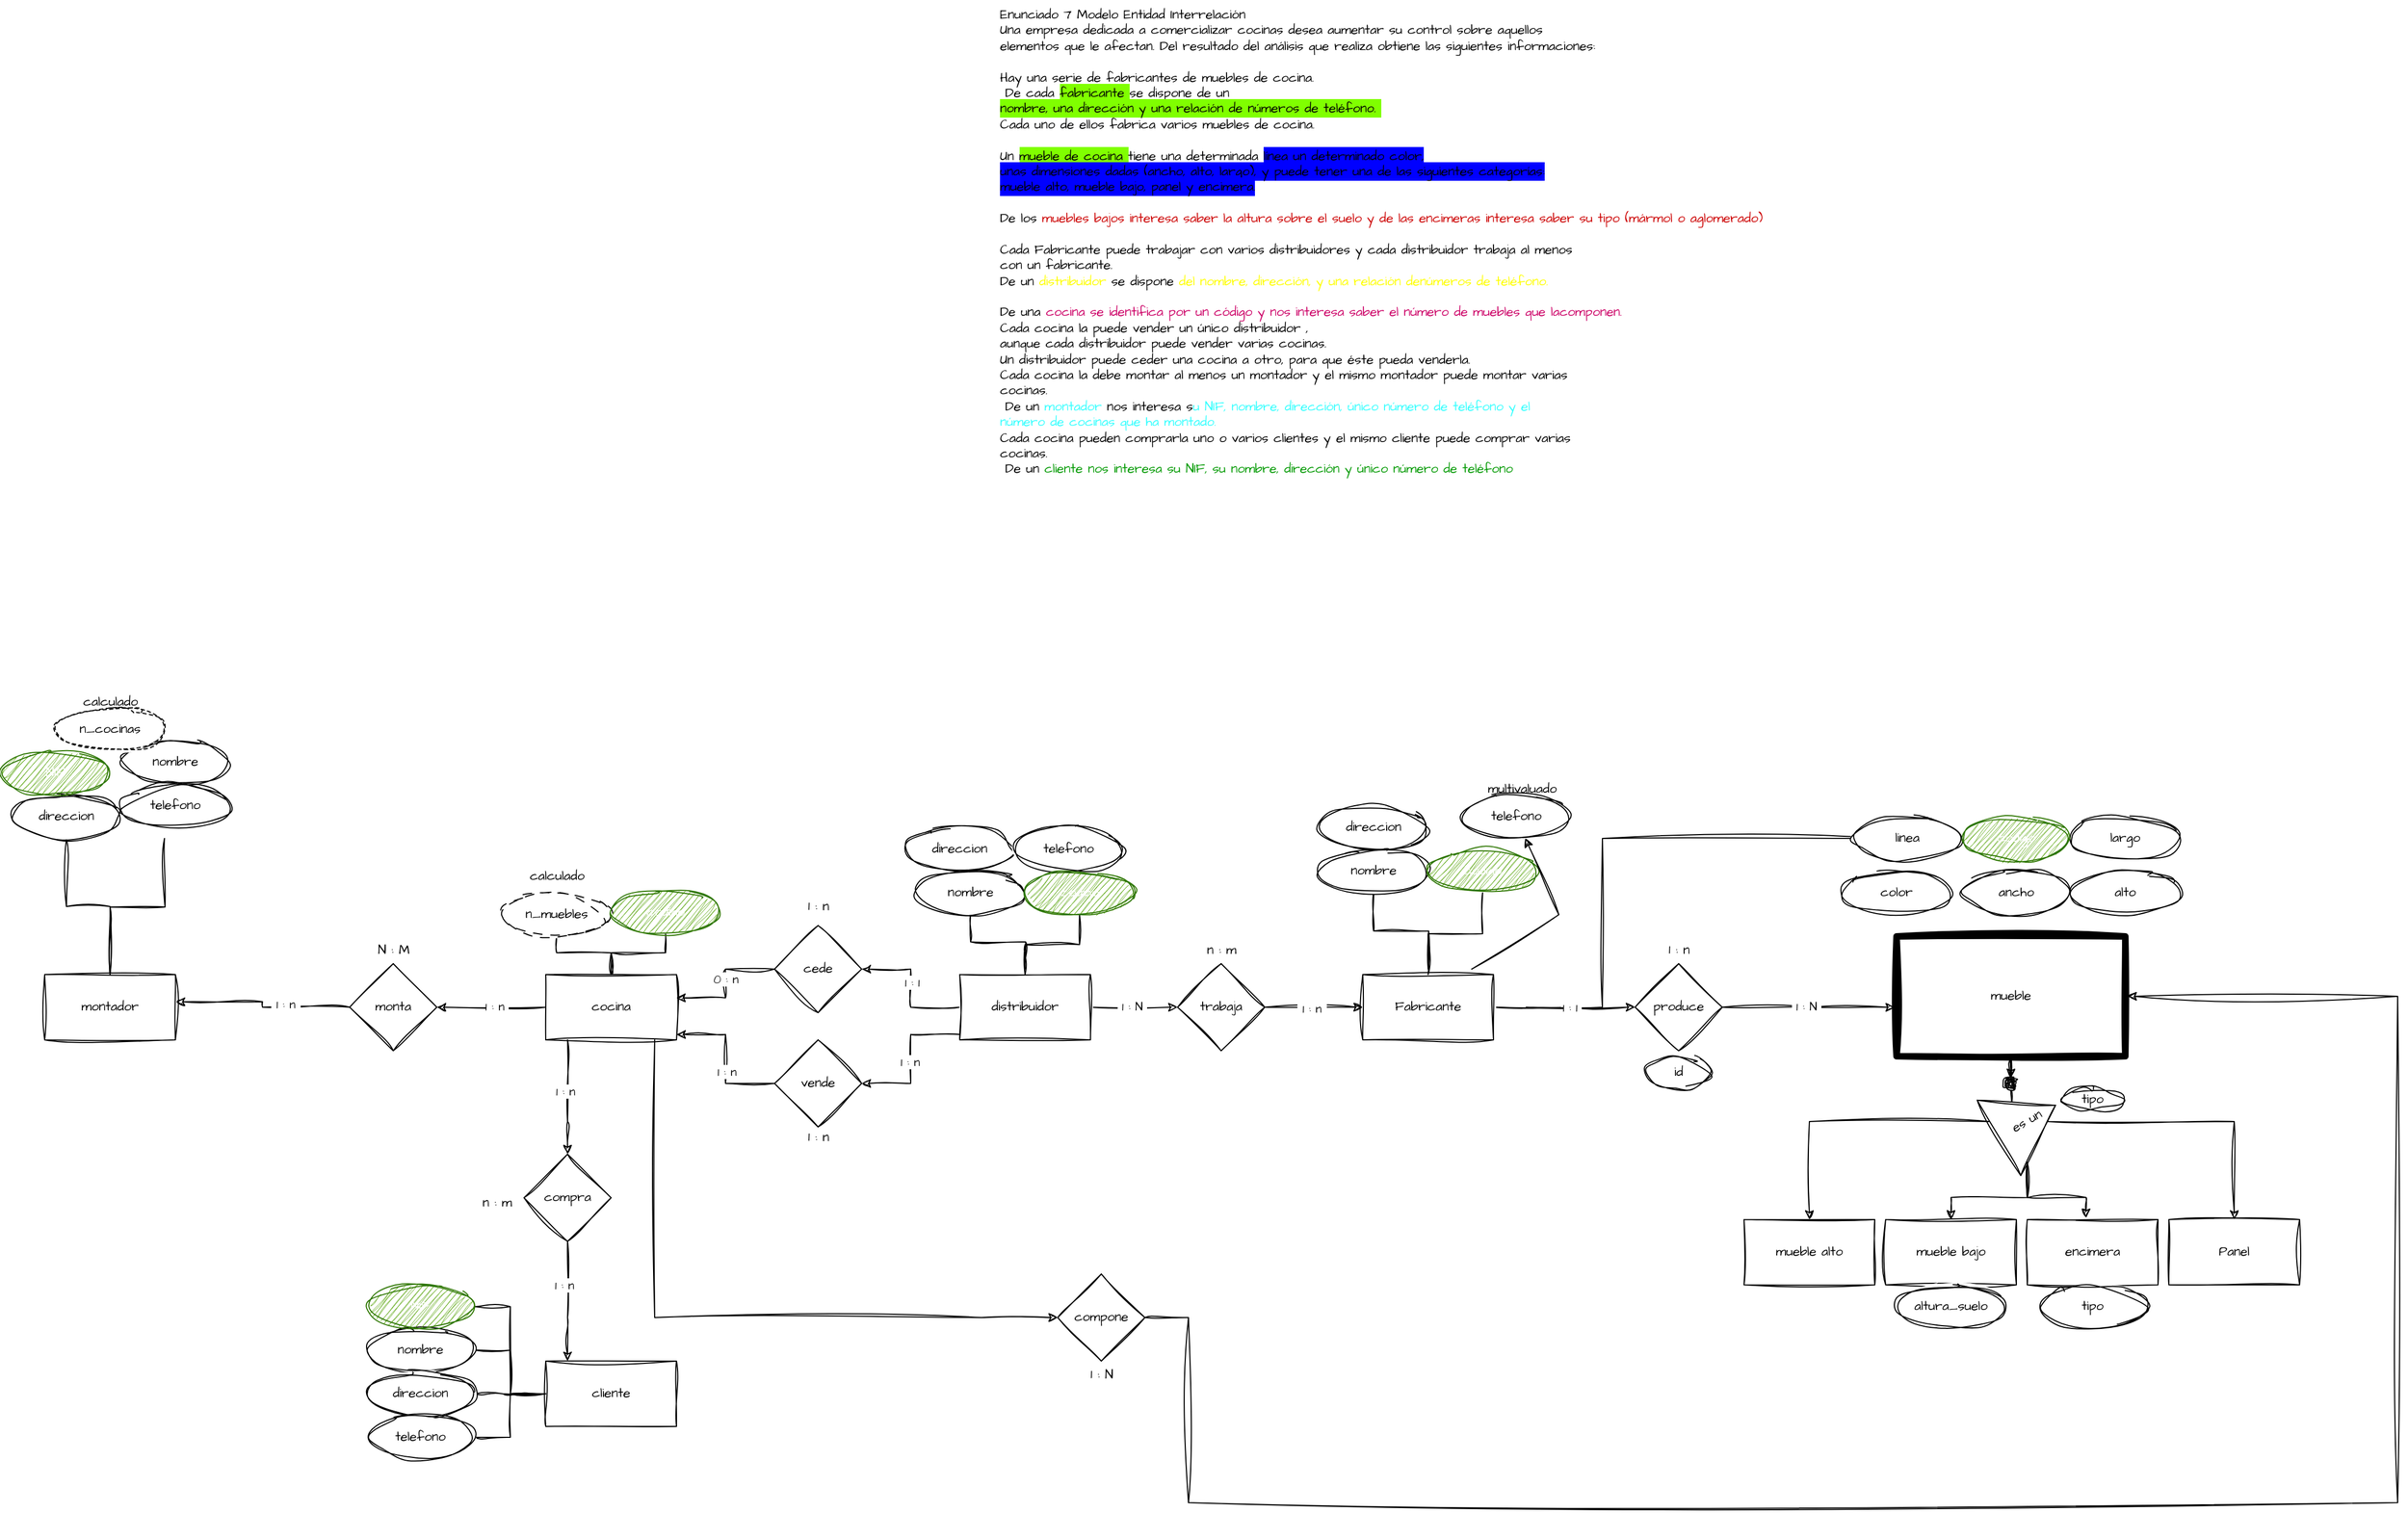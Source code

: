 <mxfile version="28.1.2">
  <diagram name="Página-1" id="DXV36eIeYM3IPIaF0B2E">
    <mxGraphModel dx="4852" dy="2082" grid="1" gridSize="10" guides="1" tooltips="1" connect="1" arrows="1" fold="1" page="0" pageScale="1" pageWidth="827" pageHeight="1169" math="0" shadow="0">
      <root>
        <mxCell id="0" />
        <mxCell id="1" parent="0" />
        <mxCell id="L3NOBXTdYQaS6EHQkUNU-1" value="Enunciado 7 Modelo Entidad Interrelación&lt;br&gt;Una empresa dedicada a comercializar cocinas desea aumentar su control sobre aquellos&lt;br&gt;elementos que le afectan. Del resultado del análisis que realiza obtiene las siguientes informaciones:&lt;div&gt;&lt;br&gt;Hay una serie de fabricantes de muebles de cocina.&lt;/div&gt;&lt;div&gt;&amp;nbsp;De cada &lt;span style=&quot;background-color: rgb(128, 255, 0);&quot;&gt;fabricante &lt;/span&gt;se dispone de un&lt;br&gt;&lt;span style=&quot;background-color: rgb(128, 255, 0);&quot;&gt;nombre, una dirección y una relación de números de teléfono.&amp;nbsp;&lt;/span&gt;&lt;/div&gt;&lt;div&gt;Cada uno de ellos fabrica varios muebles de cocina.&amp;nbsp;&lt;/div&gt;&lt;div&gt;&lt;br&gt;&lt;/div&gt;&lt;div&gt;Un &lt;span style=&quot;background-color: rgb(128, 255, 0);&quot;&gt;mueble de cocina &lt;/span&gt;tiene una determinada &lt;span style=&quot;background-color: rgb(0, 0, 255);&quot;&gt;línea un determinado color,&lt;br&gt;unas dimensiones dadas (ancho, alto, largo), y puede tener una de las siguientes categorías:&lt;br&gt;mueble alto, mueble bajo, panel y encimera.&lt;/span&gt;&amp;nbsp;&lt;/div&gt;&lt;div&gt;&lt;br&gt;&lt;/div&gt;&lt;div&gt;De los &lt;font style=&quot;color: rgb(204, 0, 0);&quot;&gt;muebles bajos&lt;/font&gt; &lt;font style=&quot;color: rgb(204, 0, 0);&quot;&gt;interesa saber la altura sobre el suelo y de las encimeras interesa saber su tipo (mármol o aglomerado)&lt;/font&gt;&lt;br&gt;&lt;br&gt;&lt;/div&gt;&lt;div&gt;Cada Fabricante puede trabajar con varios distribuidores y cada distribuidor trabaja al menos&lt;br&gt;con un fabricante.&amp;nbsp;&lt;/div&gt;&lt;div&gt;De un &lt;font style=&quot;color: rgb(255, 255, 0);&quot;&gt;distribuidor &lt;/font&gt;se dispone &lt;font style=&quot;color: rgb(255, 255, 0);&quot;&gt;del nombre, dirección, y una relación denúmeros de teléfono.&lt;/font&gt;&lt;br&gt;&lt;br&gt;&lt;/div&gt;&lt;div&gt;De una &lt;font style=&quot;color: rgb(204, 0, 102);&quot;&gt;cocina se identifica por un código y nos interesa saber el número de muebles que lacomponen.&lt;/font&gt;&lt;br&gt;Cada cocina la puede vender un único distribuidor ,&amp;nbsp;&lt;/div&gt;&lt;div&gt;aunque cada distribuidor puede vender varias cocinas.&amp;nbsp;&lt;/div&gt;&lt;div&gt;&lt;span style=&quot;background-color: transparent; color: light-dark(rgb(0, 0, 0), rgb(255, 255, 255));&quot;&gt;Un distribuidor puede ceder una cocina a otro, para que éste pueda venderla.&lt;/span&gt;&lt;/div&gt;&lt;div&gt;Cada cocina la debe montar al menos un montador y el mismo montador puede montar varias&lt;br&gt;cocinas.&lt;/div&gt;&lt;div&gt;&amp;nbsp;De un &lt;font style=&quot;color: rgb(51, 255, 255);&quot;&gt;montador &lt;/font&gt;nos interesa s&lt;font style=&quot;color: rgb(51, 255, 255);&quot;&gt;u NIF, nombre, dirección, único número de teléfono y el&lt;br&gt;número de cocinas que ha montado.&lt;/font&gt;&lt;br&gt;Cada cocina pueden comprarla uno o varios clientes y el mismo cliente puede comprar varias&lt;br&gt;cocinas.&lt;/div&gt;&lt;div&gt;&amp;nbsp;De un &lt;font style=&quot;color: rgb(0, 153, 0);&quot;&gt;cliente&lt;/font&gt;&lt;font style=&quot;color: rgb(0, 153, 0);&quot;&gt;&lt;font style=&quot;color: rgb(0, 153, 0);&quot;&gt; &lt;/font&gt;nos interesa su NIF, su nombre, dirección y único número de teléfono&lt;/font&gt;&lt;/div&gt;" style="text;whiteSpace=wrap;html=1;fontFamily=Architects Daughter;fontSource=https%3A%2F%2Ffonts.googleapis.com%2Fcss%3Ffamily%3DArchitects%2BDaughter;" parent="1" vertex="1">
          <mxGeometry x="-975" y="-390" width="890" height="450" as="geometry" />
        </mxCell>
        <mxCell id="L3NOBXTdYQaS6EHQkUNU-65" value="" style="edgeStyle=orthogonalEdgeStyle;rounded=0;sketch=1;hachureGap=4;jiggle=2;curveFitting=1;orthogonalLoop=1;jettySize=auto;html=1;fontFamily=Architects Daughter;fontSource=https%3A%2F%2Ffonts.googleapis.com%2Fcss%3Ffamily%3DArchitects%2BDaughter;" parent="1" source="L3NOBXTdYQaS6EHQkUNU-5" target="L3NOBXTdYQaS6EHQkUNU-64" edge="1">
          <mxGeometry relative="1" as="geometry">
            <Array as="points">
              <mxPoint x="-450" y="535" />
              <mxPoint x="-450" y="535" />
            </Array>
          </mxGeometry>
        </mxCell>
        <mxCell id="L3NOBXTdYQaS6EHQkUNU-68" value="&amp;nbsp;1 : 1" style="edgeLabel;html=1;align=center;verticalAlign=middle;resizable=0;points=[];sketch=1;hachureGap=4;jiggle=2;curveFitting=1;fontFamily=Architects Daughter;fontSource=https%3A%2F%2Ffonts.googleapis.com%2Fcss%3Ffamily%3DArchitects%2BDaughter;" parent="L3NOBXTdYQaS6EHQkUNU-65" vertex="1" connectable="0">
          <mxGeometry x="0.078" y="1" relative="1" as="geometry">
            <mxPoint as="offset" />
          </mxGeometry>
        </mxCell>
        <mxCell id="heVfO0h5czRBwWw8JGmx-16" style="edgeStyle=orthogonalEdgeStyle;rounded=0;sketch=1;hachureGap=4;jiggle=2;curveFitting=1;orthogonalLoop=1;jettySize=auto;html=1;entryX=0;entryY=0.5;entryDx=0;entryDy=0;fontFamily=Architects Daughter;fontSource=https%3A%2F%2Ffonts.googleapis.com%2Fcss%3Ffamily%3DArchitects%2BDaughter;" edge="1" parent="1">
          <mxGeometry relative="1" as="geometry">
            <mxPoint x="-490" y="535.0" as="sourcePoint" />
            <mxPoint x="-160" y="380" as="targetPoint" />
            <Array as="points">
              <mxPoint x="-420" y="535" />
              <mxPoint x="-420" y="380" />
            </Array>
          </mxGeometry>
        </mxCell>
        <mxCell id="heVfO0h5czRBwWw8JGmx-36" value="1 : 1&amp;nbsp;" style="edgeLabel;html=1;align=center;verticalAlign=middle;resizable=0;points=[];sketch=1;hachureGap=4;jiggle=2;curveFitting=1;fontFamily=Architects Daughter;fontSource=https%3A%2F%2Ffonts.googleapis.com%2Fcss%3Ffamily%3DArchitects%2BDaughter;" vertex="1" connectable="0" parent="heVfO0h5czRBwWw8JGmx-16">
          <mxGeometry x="-0.827" y="1" relative="1" as="geometry">
            <mxPoint y="1" as="offset" />
          </mxGeometry>
        </mxCell>
        <mxCell id="L3NOBXTdYQaS6EHQkUNU-5" value="Fabricante" style="rounded=0;whiteSpace=wrap;html=1;sketch=1;hachureGap=4;jiggle=2;curveFitting=1;fontFamily=Architects Daughter;fontSource=https%3A%2F%2Ffonts.googleapis.com%2Fcss%3Ffamily%3DArchitects%2BDaughter;" parent="1" vertex="1">
          <mxGeometry x="-640" y="505" width="120" height="60" as="geometry" />
        </mxCell>
        <mxCell id="L3NOBXTdYQaS6EHQkUNU-6" value="encimera" style="rounded=0;whiteSpace=wrap;html=1;sketch=1;hachureGap=4;jiggle=2;curveFitting=1;fontFamily=Architects Daughter;fontSource=https%3A%2F%2Ffonts.googleapis.com%2Fcss%3Ffamily%3DArchitects%2BDaughter;" parent="1" vertex="1">
          <mxGeometry x="-30" y="730" width="120" height="60" as="geometry" />
        </mxCell>
        <mxCell id="L3NOBXTdYQaS6EHQkUNU-81" value="" style="edgeStyle=orthogonalEdgeStyle;rounded=0;sketch=1;hachureGap=4;jiggle=2;curveFitting=1;orthogonalLoop=1;jettySize=auto;html=1;fontFamily=Architects Daughter;fontSource=https%3A%2F%2Ffonts.googleapis.com%2Fcss%3Ffamily%3DArchitects%2BDaughter;" parent="1" source="L3NOBXTdYQaS6EHQkUNU-7" target="L3NOBXTdYQaS6EHQkUNU-80" edge="1">
          <mxGeometry relative="1" as="geometry" />
        </mxCell>
        <mxCell id="L3NOBXTdYQaS6EHQkUNU-83" value="&amp;nbsp;1 : N&amp;nbsp;" style="edgeLabel;html=1;align=center;verticalAlign=middle;resizable=0;points=[];sketch=1;hachureGap=4;jiggle=2;curveFitting=1;fontFamily=Architects Daughter;fontSource=https%3A%2F%2Ffonts.googleapis.com%2Fcss%3Ffamily%3DArchitects%2BDaughter;" parent="L3NOBXTdYQaS6EHQkUNU-81" vertex="1" connectable="0">
          <mxGeometry x="-0.054" y="1" relative="1" as="geometry">
            <mxPoint as="offset" />
          </mxGeometry>
        </mxCell>
        <mxCell id="L3NOBXTdYQaS6EHQkUNU-92" value="" style="edgeStyle=orthogonalEdgeStyle;rounded=0;sketch=1;hachureGap=4;jiggle=2;curveFitting=1;orthogonalLoop=1;jettySize=auto;html=1;fontFamily=Architects Daughter;fontSource=https%3A%2F%2Ffonts.googleapis.com%2Fcss%3Ffamily%3DArchitects%2BDaughter;" parent="1" source="L3NOBXTdYQaS6EHQkUNU-7" target="L3NOBXTdYQaS6EHQkUNU-91" edge="1">
          <mxGeometry relative="1" as="geometry">
            <Array as="points">
              <mxPoint x="-1055" y="560" />
              <mxPoint x="-1055" y="605" />
            </Array>
          </mxGeometry>
        </mxCell>
        <mxCell id="L3NOBXTdYQaS6EHQkUNU-95" value="&amp;nbsp;1 : n" style="edgeLabel;html=1;align=center;verticalAlign=middle;resizable=0;points=[];sketch=1;hachureGap=4;jiggle=2;curveFitting=1;fontFamily=Architects Daughter;fontSource=https%3A%2F%2Ffonts.googleapis.com%2Fcss%3Ffamily%3DArchitects%2BDaughter;" parent="L3NOBXTdYQaS6EHQkUNU-92" vertex="1" connectable="0">
          <mxGeometry x="0.04" y="-3" relative="1" as="geometry">
            <mxPoint as="offset" />
          </mxGeometry>
        </mxCell>
        <mxCell id="heVfO0h5czRBwWw8JGmx-29" style="edgeStyle=orthogonalEdgeStyle;rounded=0;sketch=1;hachureGap=4;jiggle=2;curveFitting=1;orthogonalLoop=1;jettySize=auto;html=1;fontFamily=Architects Daughter;fontSource=https%3A%2F%2Ffonts.googleapis.com%2Fcss%3Ffamily%3DArchitects%2BDaughter;entryX=1;entryY=0.5;entryDx=0;entryDy=0;" edge="1" parent="1" source="L3NOBXTdYQaS6EHQkUNU-7" target="heVfO0h5czRBwWw8JGmx-30">
          <mxGeometry relative="1" as="geometry">
            <mxPoint x="-1090" y="520" as="targetPoint" />
          </mxGeometry>
        </mxCell>
        <mxCell id="heVfO0h5czRBwWw8JGmx-39" value="1 : 1" style="edgeLabel;html=1;align=center;verticalAlign=middle;resizable=0;points=[];sketch=1;hachureGap=4;jiggle=2;curveFitting=1;fontFamily=Architects Daughter;fontSource=https%3A%2F%2Ffonts.googleapis.com%2Fcss%3Ffamily%3DArchitects%2BDaughter;" vertex="1" connectable="0" parent="heVfO0h5czRBwWw8JGmx-29">
          <mxGeometry x="0.087" y="-1" relative="1" as="geometry">
            <mxPoint as="offset" />
          </mxGeometry>
        </mxCell>
        <mxCell id="L3NOBXTdYQaS6EHQkUNU-7" value="distribuidor" style="rounded=0;whiteSpace=wrap;html=1;sketch=1;hachureGap=4;jiggle=2;curveFitting=1;fontFamily=Architects Daughter;fontSource=https%3A%2F%2Ffonts.googleapis.com%2Fcss%3Ffamily%3DArchitects%2BDaughter;" parent="1" vertex="1">
          <mxGeometry x="-1010" y="505" width="120" height="60" as="geometry" />
        </mxCell>
        <mxCell id="L3NOBXTdYQaS6EHQkUNU-76" style="edgeStyle=orthogonalEdgeStyle;rounded=0;sketch=1;hachureGap=4;jiggle=2;curveFitting=1;orthogonalLoop=1;jettySize=auto;html=1;fontFamily=Architects Daughter;fontSource=https%3A%2F%2Ffonts.googleapis.com%2Fcss%3Ffamily%3DArchitects%2BDaughter;endArrow=none;endFill=0;" parent="1" source="L3NOBXTdYQaS6EHQkUNU-13" edge="1">
          <mxGeometry relative="1" as="geometry">
            <mxPoint x="-580" y="500" as="targetPoint" />
          </mxGeometry>
        </mxCell>
        <mxCell id="L3NOBXTdYQaS6EHQkUNU-13" value="nombre" style="ellipse;whiteSpace=wrap;html=1;sketch=1;hachureGap=4;jiggle=2;curveFitting=1;fontFamily=Architects Daughter;fontSource=https%3A%2F%2Ffonts.googleapis.com%2Fcss%3Ffamily%3DArchitects%2BDaughter;" parent="1" vertex="1">
          <mxGeometry x="-680" y="390" width="100" height="40" as="geometry" />
        </mxCell>
        <mxCell id="L3NOBXTdYQaS6EHQkUNU-14" value="direccion" style="ellipse;whiteSpace=wrap;html=1;sketch=1;hachureGap=4;jiggle=2;curveFitting=1;fontFamily=Architects Daughter;fontSource=https%3A%2F%2Ffonts.googleapis.com%2Fcss%3Ffamily%3DArchitects%2BDaughter;" parent="1" vertex="1">
          <mxGeometry x="-680" y="350" width="100" height="40" as="geometry" />
        </mxCell>
        <mxCell id="L3NOBXTdYQaS6EHQkUNU-15" value="telefono" style="ellipse;whiteSpace=wrap;html=1;sketch=1;hachureGap=4;jiggle=2;curveFitting=1;fontFamily=Architects Daughter;fontSource=https%3A%2F%2Ffonts.googleapis.com%2Fcss%3Ffamily%3DArchitects%2BDaughter;" parent="1" vertex="1">
          <mxGeometry x="-549.42" y="340" width="100" height="40" as="geometry" />
        </mxCell>
        <mxCell id="L3NOBXTdYQaS6EHQkUNU-75" style="edgeStyle=orthogonalEdgeStyle;rounded=0;sketch=1;hachureGap=4;jiggle=2;curveFitting=1;orthogonalLoop=1;jettySize=auto;html=1;entryX=0.5;entryY=0;entryDx=0;entryDy=0;fontFamily=Architects Daughter;fontSource=https%3A%2F%2Ffonts.googleapis.com%2Fcss%3Ffamily%3DArchitects%2BDaughter;endArrow=none;endFill=0;" parent="1" source="L3NOBXTdYQaS6EHQkUNU-20" target="L3NOBXTdYQaS6EHQkUNU-5" edge="1">
          <mxGeometry relative="1" as="geometry" />
        </mxCell>
        <mxCell id="L3NOBXTdYQaS6EHQkUNU-20" value="codigo" style="ellipse;whiteSpace=wrap;html=1;sketch=1;hachureGap=4;jiggle=2;curveFitting=1;fontFamily=Architects Daughter;fontSource=https%3A%2F%2Ffonts.googleapis.com%2Fcss%3Ffamily%3DArchitects%2BDaughter;fillColor=#60a917;fontColor=#ffffff;strokeColor=#2D7600;" parent="1" vertex="1">
          <mxGeometry x="-580" y="390" width="100" height="40" as="geometry" />
        </mxCell>
        <mxCell id="L3NOBXTdYQaS6EHQkUNU-79" style="edgeStyle=orthogonalEdgeStyle;rounded=0;sketch=1;hachureGap=4;jiggle=2;curveFitting=1;orthogonalLoop=1;jettySize=auto;html=1;fontFamily=Architects Daughter;fontSource=https%3A%2F%2Ffonts.googleapis.com%2Fcss%3Ffamily%3DArchitects%2BDaughter;endArrow=none;endFill=0;" parent="1" source="L3NOBXTdYQaS6EHQkUNU-22" edge="1">
          <mxGeometry relative="1" as="geometry">
            <mxPoint x="-950" y="500" as="targetPoint" />
          </mxGeometry>
        </mxCell>
        <mxCell id="L3NOBXTdYQaS6EHQkUNU-22" value="nombre" style="ellipse;whiteSpace=wrap;html=1;sketch=1;hachureGap=4;jiggle=2;curveFitting=1;fontFamily=Architects Daughter;fontSource=https%3A%2F%2Ffonts.googleapis.com%2Fcss%3Ffamily%3DArchitects%2BDaughter;" parent="1" vertex="1">
          <mxGeometry x="-1050" y="410" width="100" height="40" as="geometry" />
        </mxCell>
        <mxCell id="L3NOBXTdYQaS6EHQkUNU-23" value="direccion" style="ellipse;whiteSpace=wrap;html=1;sketch=1;hachureGap=4;jiggle=2;curveFitting=1;fontFamily=Architects Daughter;fontSource=https%3A%2F%2Ffonts.googleapis.com%2Fcss%3Ffamily%3DArchitects%2BDaughter;" parent="1" vertex="1">
          <mxGeometry x="-1060" y="370" width="100" height="40" as="geometry" />
        </mxCell>
        <mxCell id="L3NOBXTdYQaS6EHQkUNU-24" value="telefono" style="ellipse;whiteSpace=wrap;html=1;sketch=1;hachureGap=4;jiggle=2;curveFitting=1;fontFamily=Architects Daughter;fontSource=https%3A%2F%2Ffonts.googleapis.com%2Fcss%3Ffamily%3DArchitects%2BDaughter;" parent="1" vertex="1">
          <mxGeometry x="-960" y="370" width="100" height="40" as="geometry" />
        </mxCell>
        <mxCell id="L3NOBXTdYQaS6EHQkUNU-78" style="edgeStyle=orthogonalEdgeStyle;rounded=0;sketch=1;hachureGap=4;jiggle=2;curveFitting=1;orthogonalLoop=1;jettySize=auto;html=1;entryX=0.5;entryY=0;entryDx=0;entryDy=0;fontFamily=Architects Daughter;fontSource=https%3A%2F%2Ffonts.googleapis.com%2Fcss%3Ffamily%3DArchitects%2BDaughter;endArrow=none;endFill=0;" parent="1" source="L3NOBXTdYQaS6EHQkUNU-25" target="L3NOBXTdYQaS6EHQkUNU-7" edge="1">
          <mxGeometry relative="1" as="geometry" />
        </mxCell>
        <mxCell id="L3NOBXTdYQaS6EHQkUNU-25" value="codigo" style="ellipse;whiteSpace=wrap;html=1;sketch=1;hachureGap=4;jiggle=2;curveFitting=1;fontFamily=Architects Daughter;fontSource=https%3A%2F%2Ffonts.googleapis.com%2Fcss%3Ffamily%3DArchitects%2BDaughter;fillColor=#60a917;fontColor=#ffffff;strokeColor=#2D7600;" parent="1" vertex="1">
          <mxGeometry x="-950" y="410" width="100" height="40" as="geometry" />
        </mxCell>
        <mxCell id="heVfO0h5czRBwWw8JGmx-5" style="edgeStyle=orthogonalEdgeStyle;rounded=0;sketch=1;hachureGap=4;jiggle=2;curveFitting=1;orthogonalLoop=1;jettySize=auto;html=1;entryX=0.5;entryY=0;entryDx=0;entryDy=0;fontFamily=Architects Daughter;fontSource=https%3A%2F%2Ffonts.googleapis.com%2Fcss%3Ffamily%3DArchitects%2BDaughter;" edge="1" parent="1" source="heVfO0h5czRBwWw8JGmx-34" target="heVfO0h5czRBwWw8JGmx-4">
          <mxGeometry relative="1" as="geometry" />
        </mxCell>
        <mxCell id="L3NOBXTdYQaS6EHQkUNU-47" value="mueble" style="rounded=0;whiteSpace=wrap;html=1;sketch=1;hachureGap=4;jiggle=2;curveFitting=1;fontFamily=Architects Daughter;fontSource=https%3A%2F%2Ffonts.googleapis.com%2Fcss%3Ffamily%3DArchitects%2BDaughter;perimeterSpacing=2;strokeWidth=6;" parent="1" vertex="1">
          <mxGeometry x="-150" y="470" width="210" height="110" as="geometry" />
        </mxCell>
        <mxCell id="L3NOBXTdYQaS6EHQkUNU-48" value="mueble alto" style="rounded=0;whiteSpace=wrap;html=1;sketch=1;hachureGap=4;jiggle=2;curveFitting=1;fontFamily=Architects Daughter;fontSource=https%3A%2F%2Ffonts.googleapis.com%2Fcss%3Ffamily%3DArchitects%2BDaughter;" parent="1" vertex="1">
          <mxGeometry x="-290" y="730" width="120" height="60" as="geometry" />
        </mxCell>
        <mxCell id="L3NOBXTdYQaS6EHQkUNU-50" value="mueble bajo" style="rounded=0;whiteSpace=wrap;html=1;sketch=1;hachureGap=4;jiggle=2;curveFitting=1;fontFamily=Architects Daughter;fontSource=https%3A%2F%2Ffonts.googleapis.com%2Fcss%3Ffamily%3DArchitects%2BDaughter;" parent="1" vertex="1">
          <mxGeometry x="-160" y="730" width="120" height="60" as="geometry" />
        </mxCell>
        <mxCell id="L3NOBXTdYQaS6EHQkUNU-55" value="linea" style="ellipse;whiteSpace=wrap;html=1;sketch=1;hachureGap=4;jiggle=2;curveFitting=1;fontFamily=Architects Daughter;fontSource=https%3A%2F%2Ffonts.googleapis.com%2Fcss%3Ffamily%3DArchitects%2BDaughter;" parent="1" vertex="1">
          <mxGeometry x="-190" y="360" width="100" height="40" as="geometry" />
        </mxCell>
        <mxCell id="L3NOBXTdYQaS6EHQkUNU-56" value="color" style="ellipse;whiteSpace=wrap;html=1;sketch=1;hachureGap=4;jiggle=2;curveFitting=1;fontFamily=Architects Daughter;fontSource=https%3A%2F%2Ffonts.googleapis.com%2Fcss%3Ffamily%3DArchitects%2BDaughter;" parent="1" vertex="1">
          <mxGeometry x="-200" y="410" width="100" height="40" as="geometry" />
        </mxCell>
        <mxCell id="L3NOBXTdYQaS6EHQkUNU-57" value="ancho" style="ellipse;whiteSpace=wrap;html=1;sketch=1;hachureGap=4;jiggle=2;curveFitting=1;fontFamily=Architects Daughter;fontSource=https%3A%2F%2Ffonts.googleapis.com%2Fcss%3Ffamily%3DArchitects%2BDaughter;" parent="1" vertex="1">
          <mxGeometry x="-90" y="410" width="100" height="40" as="geometry" />
        </mxCell>
        <mxCell id="L3NOBXTdYQaS6EHQkUNU-58" value="alto" style="ellipse;whiteSpace=wrap;html=1;sketch=1;hachureGap=4;jiggle=2;curveFitting=1;fontFamily=Architects Daughter;fontSource=https%3A%2F%2Ffonts.googleapis.com%2Fcss%3Ffamily%3DArchitects%2BDaughter;" parent="1" vertex="1">
          <mxGeometry x="10" y="410" width="100" height="40" as="geometry" />
        </mxCell>
        <mxCell id="L3NOBXTdYQaS6EHQkUNU-59" value="largo" style="ellipse;whiteSpace=wrap;html=1;sketch=1;hachureGap=4;jiggle=2;curveFitting=1;fontFamily=Architects Daughter;fontSource=https%3A%2F%2Ffonts.googleapis.com%2Fcss%3Ffamily%3DArchitects%2BDaughter;" parent="1" vertex="1">
          <mxGeometry x="10" y="360" width="100" height="40" as="geometry" />
        </mxCell>
        <mxCell id="L3NOBXTdYQaS6EHQkUNU-61" value="Panel" style="rounded=0;whiteSpace=wrap;html=1;sketch=1;hachureGap=4;jiggle=2;curveFitting=1;fontFamily=Architects Daughter;fontSource=https%3A%2F%2Ffonts.googleapis.com%2Fcss%3Ffamily%3DArchitects%2BDaughter;" parent="1" vertex="1">
          <mxGeometry x="100" y="730" width="120" height="60" as="geometry" />
        </mxCell>
        <mxCell id="L3NOBXTdYQaS6EHQkUNU-64" value="produce" style="rhombus;whiteSpace=wrap;html=1;fontFamily=Architects Daughter;rounded=0;sketch=1;hachureGap=4;jiggle=2;curveFitting=1;fontSource=https%3A%2F%2Ffonts.googleapis.com%2Fcss%3Ffamily%3DArchitects%2BDaughter;" parent="1" vertex="1">
          <mxGeometry x="-390" y="495" width="80" height="80" as="geometry" />
        </mxCell>
        <mxCell id="L3NOBXTdYQaS6EHQkUNU-66" style="edgeStyle=orthogonalEdgeStyle;rounded=0;sketch=1;hachureGap=4;jiggle=2;curveFitting=1;orthogonalLoop=1;jettySize=auto;html=1;entryX=0.002;entryY=0.589;entryDx=0;entryDy=0;entryPerimeter=0;fontFamily=Architects Daughter;fontSource=https%3A%2F%2Ffonts.googleapis.com%2Fcss%3Ffamily%3DArchitects%2BDaughter;" parent="1" source="L3NOBXTdYQaS6EHQkUNU-64" target="L3NOBXTdYQaS6EHQkUNU-47" edge="1">
          <mxGeometry relative="1" as="geometry" />
        </mxCell>
        <mxCell id="L3NOBXTdYQaS6EHQkUNU-67" value="&amp;nbsp;1 : N&amp;nbsp;" style="edgeLabel;html=1;align=center;verticalAlign=middle;resizable=0;points=[];sketch=1;hachureGap=4;jiggle=2;curveFitting=1;fontFamily=Architects Daughter;fontSource=https%3A%2F%2Ffonts.googleapis.com%2Fcss%3Ffamily%3DArchitects%2BDaughter;" parent="L3NOBXTdYQaS6EHQkUNU-66" vertex="1" connectable="0">
          <mxGeometry x="-0.033" y="1" relative="1" as="geometry">
            <mxPoint as="offset" />
          </mxGeometry>
        </mxCell>
        <mxCell id="L3NOBXTdYQaS6EHQkUNU-69" value="1 : n" style="text;html=1;align=center;verticalAlign=middle;resizable=0;points=[];autosize=1;strokeColor=none;fillColor=none;fontFamily=Architects Daughter;fontSource=https%3A%2F%2Ffonts.googleapis.com%2Fcss%3Ffamily%3DArchitects%2BDaughter;" parent="1" vertex="1">
          <mxGeometry x="-370" y="468" width="40" height="30" as="geometry" />
        </mxCell>
        <mxCell id="L3NOBXTdYQaS6EHQkUNU-70" value="tipo" style="ellipse;whiteSpace=wrap;html=1;sketch=1;hachureGap=4;jiggle=2;curveFitting=1;fontFamily=Architects Daughter;fontSource=https%3A%2F%2Ffonts.googleapis.com%2Fcss%3Ffamily%3DArchitects%2BDaughter;" parent="1" vertex="1">
          <mxGeometry x="-20" y="790" width="100" height="40" as="geometry" />
        </mxCell>
        <mxCell id="L3NOBXTdYQaS6EHQkUNU-71" value="altura_suelo" style="ellipse;whiteSpace=wrap;html=1;sketch=1;hachureGap=4;jiggle=2;curveFitting=1;fontFamily=Architects Daughter;fontSource=https%3A%2F%2Ffonts.googleapis.com%2Fcss%3Ffamily%3DArchitects%2BDaughter;" parent="1" vertex="1">
          <mxGeometry x="-150" y="790" width="100" height="40" as="geometry" />
        </mxCell>
        <mxCell id="L3NOBXTdYQaS6EHQkUNU-82" value="" style="edgeStyle=orthogonalEdgeStyle;rounded=0;sketch=1;hachureGap=4;jiggle=2;curveFitting=1;orthogonalLoop=1;jettySize=auto;html=1;fontFamily=Architects Daughter;fontSource=https%3A%2F%2Ffonts.googleapis.com%2Fcss%3Ffamily%3DArchitects%2BDaughter;" parent="1" source="L3NOBXTdYQaS6EHQkUNU-80" target="L3NOBXTdYQaS6EHQkUNU-5" edge="1">
          <mxGeometry relative="1" as="geometry" />
        </mxCell>
        <mxCell id="L3NOBXTdYQaS6EHQkUNU-84" value="&amp;nbsp;1 : n&amp;nbsp;" style="edgeLabel;html=1;align=center;verticalAlign=middle;resizable=0;points=[];sketch=1;hachureGap=4;jiggle=2;curveFitting=1;fontFamily=Architects Daughter;fontSource=https%3A%2F%2Ffonts.googleapis.com%2Fcss%3Ffamily%3DArchitects%2BDaughter;" parent="L3NOBXTdYQaS6EHQkUNU-82" vertex="1" connectable="0">
          <mxGeometry x="-0.048" y="-1" relative="1" as="geometry">
            <mxPoint as="offset" />
          </mxGeometry>
        </mxCell>
        <mxCell id="L3NOBXTdYQaS6EHQkUNU-80" value="trabaja" style="rhombus;whiteSpace=wrap;html=1;fontFamily=Architects Daughter;rounded=0;sketch=1;hachureGap=4;jiggle=2;curveFitting=1;fontSource=https%3A%2F%2Ffonts.googleapis.com%2Fcss%3Ffamily%3DArchitects%2BDaughter;" parent="1" vertex="1">
          <mxGeometry x="-810" y="495" width="80" height="80" as="geometry" />
        </mxCell>
        <mxCell id="L3NOBXTdYQaS6EHQkUNU-85" value="n : m" style="text;html=1;align=center;verticalAlign=middle;resizable=0;points=[];autosize=1;strokeColor=none;fillColor=none;fontFamily=Architects Daughter;fontSource=https%3A%2F%2Ffonts.googleapis.com%2Fcss%3Ffamily%3DArchitects%2BDaughter;" parent="1" vertex="1">
          <mxGeometry x="-795" y="468" width="50" height="30" as="geometry" />
        </mxCell>
        <mxCell id="L3NOBXTdYQaS6EHQkUNU-108" value="" style="edgeStyle=orthogonalEdgeStyle;rounded=0;sketch=1;hachureGap=4;jiggle=2;curveFitting=1;orthogonalLoop=1;jettySize=auto;html=1;fontFamily=Architects Daughter;fontSource=https%3A%2F%2Ffonts.googleapis.com%2Fcss%3Ffamily%3DArchitects%2BDaughter;" parent="1" source="L3NOBXTdYQaS6EHQkUNU-86" target="L3NOBXTdYQaS6EHQkUNU-107" edge="1">
          <mxGeometry relative="1" as="geometry" />
        </mxCell>
        <mxCell id="L3NOBXTdYQaS6EHQkUNU-113" value="1 : n&amp;nbsp;" style="edgeLabel;html=1;align=center;verticalAlign=middle;resizable=0;points=[];sketch=1;hachureGap=4;jiggle=2;curveFitting=1;fontFamily=Architects Daughter;fontSource=https%3A%2F%2Ffonts.googleapis.com%2Fcss%3Ffamily%3DArchitects%2BDaughter;" parent="L3NOBXTdYQaS6EHQkUNU-108" vertex="1" connectable="0">
          <mxGeometry x="-0.105" y="-1" relative="1" as="geometry">
            <mxPoint as="offset" />
          </mxGeometry>
        </mxCell>
        <mxCell id="L3NOBXTdYQaS6EHQkUNU-125" value="" style="edgeStyle=orthogonalEdgeStyle;rounded=0;sketch=1;hachureGap=4;jiggle=2;curveFitting=1;orthogonalLoop=1;jettySize=auto;html=1;fontFamily=Architects Daughter;fontSource=https%3A%2F%2Ffonts.googleapis.com%2Fcss%3Ffamily%3DArchitects%2BDaughter;" parent="1" source="L3NOBXTdYQaS6EHQkUNU-86" target="L3NOBXTdYQaS6EHQkUNU-124" edge="1">
          <mxGeometry relative="1" as="geometry">
            <Array as="points">
              <mxPoint x="-1370" y="640" />
              <mxPoint x="-1370" y="640" />
            </Array>
          </mxGeometry>
        </mxCell>
        <mxCell id="L3NOBXTdYQaS6EHQkUNU-128" value="1 : n&amp;nbsp;" style="edgeLabel;html=1;align=center;verticalAlign=middle;resizable=0;points=[];sketch=1;hachureGap=4;jiggle=2;curveFitting=1;fontFamily=Architects Daughter;fontSource=https%3A%2F%2Ffonts.googleapis.com%2Fcss%3Ffamily%3DArchitects%2BDaughter;" parent="L3NOBXTdYQaS6EHQkUNU-125" vertex="1" connectable="0">
          <mxGeometry x="-0.117" relative="1" as="geometry">
            <mxPoint as="offset" />
          </mxGeometry>
        </mxCell>
        <mxCell id="heVfO0h5czRBwWw8JGmx-11" style="edgeStyle=orthogonalEdgeStyle;rounded=0;sketch=1;hachureGap=4;jiggle=2;curveFitting=1;orthogonalLoop=1;jettySize=auto;html=1;entryX=0.5;entryY=1;entryDx=0;entryDy=0;fontFamily=Architects Daughter;fontSource=https%3A%2F%2Ffonts.googleapis.com%2Fcss%3Ffamily%3DArchitects%2BDaughter;endArrow=none;endFill=0;" edge="1" parent="1" source="L3NOBXTdYQaS6EHQkUNU-86" target="L3NOBXTdYQaS6EHQkUNU-87">
          <mxGeometry relative="1" as="geometry" />
        </mxCell>
        <mxCell id="heVfO0h5czRBwWw8JGmx-12" style="edgeStyle=orthogonalEdgeStyle;rounded=0;sketch=1;hachureGap=4;jiggle=2;curveFitting=1;orthogonalLoop=1;jettySize=auto;html=1;entryX=0.5;entryY=1;entryDx=0;entryDy=0;fontFamily=Architects Daughter;fontSource=https%3A%2F%2Ffonts.googleapis.com%2Fcss%3Ffamily%3DArchitects%2BDaughter;endArrow=none;endFill=0;" edge="1" parent="1" source="L3NOBXTdYQaS6EHQkUNU-86" target="L3NOBXTdYQaS6EHQkUNU-90">
          <mxGeometry relative="1" as="geometry" />
        </mxCell>
        <mxCell id="heVfO0h5czRBwWw8JGmx-18" style="edgeStyle=orthogonalEdgeStyle;rounded=0;sketch=1;hachureGap=4;jiggle=2;curveFitting=1;orthogonalLoop=1;jettySize=auto;html=1;fontFamily=Architects Daughter;fontSource=https%3A%2F%2Ffonts.googleapis.com%2Fcss%3Ffamily%3DArchitects%2BDaughter;entryX=0;entryY=0.5;entryDx=0;entryDy=0;" edge="1" parent="1" source="L3NOBXTdYQaS6EHQkUNU-86" target="heVfO0h5czRBwWw8JGmx-17">
          <mxGeometry relative="1" as="geometry">
            <mxPoint x="-1080" y="790" as="targetPoint" />
            <Array as="points">
              <mxPoint x="-1290" y="820" />
              <mxPoint x="-990" y="820" />
            </Array>
          </mxGeometry>
        </mxCell>
        <mxCell id="L3NOBXTdYQaS6EHQkUNU-86" value="cocina" style="rounded=0;whiteSpace=wrap;html=1;sketch=1;hachureGap=4;jiggle=2;curveFitting=1;fontFamily=Architects Daughter;fontSource=https%3A%2F%2Ffonts.googleapis.com%2Fcss%3Ffamily%3DArchitects%2BDaughter;" parent="1" vertex="1">
          <mxGeometry x="-1390" y="505" width="120" height="60" as="geometry" />
        </mxCell>
        <mxCell id="L3NOBXTdYQaS6EHQkUNU-87" value="n_muebles" style="ellipse;whiteSpace=wrap;html=1;sketch=1;hachureGap=4;jiggle=2;curveFitting=1;fontFamily=Architects Daughter;fontSource=https%3A%2F%2Ffonts.googleapis.com%2Fcss%3Ffamily%3DArchitects%2BDaughter;dashed=1;dashPattern=8 8;" parent="1" vertex="1">
          <mxGeometry x="-1430" y="430" width="100" height="40" as="geometry" />
        </mxCell>
        <mxCell id="L3NOBXTdYQaS6EHQkUNU-90" value="codigo" style="ellipse;whiteSpace=wrap;html=1;sketch=1;hachureGap=4;jiggle=2;curveFitting=1;fontFamily=Architects Daughter;fontSource=https%3A%2F%2Ffonts.googleapis.com%2Fcss%3Ffamily%3DArchitects%2BDaughter;fillColor=#60a917;fontColor=#ffffff;strokeColor=#2D7600;" parent="1" vertex="1">
          <mxGeometry x="-1330" y="428" width="100" height="40" as="geometry" />
        </mxCell>
        <mxCell id="L3NOBXTdYQaS6EHQkUNU-93" value="" style="edgeStyle=orthogonalEdgeStyle;rounded=0;sketch=1;hachureGap=4;jiggle=2;curveFitting=1;orthogonalLoop=1;jettySize=auto;html=1;fontFamily=Architects Daughter;fontSource=https%3A%2F%2Ffonts.googleapis.com%2Fcss%3Ffamily%3DArchitects%2BDaughter;" parent="1" source="L3NOBXTdYQaS6EHQkUNU-91" target="L3NOBXTdYQaS6EHQkUNU-86" edge="1">
          <mxGeometry relative="1" as="geometry">
            <Array as="points">
              <mxPoint x="-1225" y="605" />
              <mxPoint x="-1225" y="560" />
            </Array>
          </mxGeometry>
        </mxCell>
        <mxCell id="L3NOBXTdYQaS6EHQkUNU-98" value="&amp;nbsp;1 : n&amp;nbsp;" style="edgeLabel;html=1;align=center;verticalAlign=middle;resizable=0;points=[];sketch=1;hachureGap=4;jiggle=2;curveFitting=1;fontFamily=Architects Daughter;fontSource=https%3A%2F%2Ffonts.googleapis.com%2Fcss%3Ffamily%3DArchitects%2BDaughter;" parent="L3NOBXTdYQaS6EHQkUNU-93" vertex="1" connectable="0">
          <mxGeometry x="-0.167" y="-1" relative="1" as="geometry">
            <mxPoint as="offset" />
          </mxGeometry>
        </mxCell>
        <mxCell id="L3NOBXTdYQaS6EHQkUNU-91" value="vende" style="rhombus;whiteSpace=wrap;html=1;fontFamily=Architects Daughter;rounded=0;sketch=1;hachureGap=4;jiggle=2;curveFitting=1;fontSource=https%3A%2F%2Ffonts.googleapis.com%2Fcss%3Ffamily%3DArchitects%2BDaughter;" parent="1" vertex="1">
          <mxGeometry x="-1180" y="565" width="80" height="80" as="geometry" />
        </mxCell>
        <mxCell id="L3NOBXTdYQaS6EHQkUNU-99" value="montador" style="rounded=0;whiteSpace=wrap;html=1;sketch=1;hachureGap=4;jiggle=2;curveFitting=1;fontFamily=Architects Daughter;fontSource=https%3A%2F%2Ffonts.googleapis.com%2Fcss%3Ffamily%3DArchitects%2BDaughter;" parent="1" vertex="1">
          <mxGeometry x="-1850" y="505" width="120" height="60" as="geometry" />
        </mxCell>
        <mxCell id="L3NOBXTdYQaS6EHQkUNU-100" value="nombre" style="ellipse;whiteSpace=wrap;html=1;sketch=1;hachureGap=4;jiggle=2;curveFitting=1;fontFamily=Architects Daughter;fontSource=https%3A%2F%2Ffonts.googleapis.com%2Fcss%3Ffamily%3DArchitects%2BDaughter;" parent="1" vertex="1">
          <mxGeometry x="-1780" y="290" width="100" height="40" as="geometry" />
        </mxCell>
        <mxCell id="L3NOBXTdYQaS6EHQkUNU-101" style="edgeStyle=orthogonalEdgeStyle;rounded=0;sketch=1;hachureGap=4;jiggle=2;curveFitting=1;orthogonalLoop=1;jettySize=auto;html=1;entryX=0.5;entryY=0;entryDx=0;entryDy=0;fontFamily=Architects Daughter;fontSource=https%3A%2F%2Ffonts.googleapis.com%2Fcss%3Ffamily%3DArchitects%2BDaughter;endArrow=none;endFill=0;" parent="1" source="L3NOBXTdYQaS6EHQkUNU-102" target="L3NOBXTdYQaS6EHQkUNU-99" edge="1">
          <mxGeometry relative="1" as="geometry" />
        </mxCell>
        <mxCell id="L3NOBXTdYQaS6EHQkUNU-102" value="direccion" style="ellipse;whiteSpace=wrap;html=1;sketch=1;hachureGap=4;jiggle=2;curveFitting=1;fontFamily=Architects Daughter;fontSource=https%3A%2F%2Ffonts.googleapis.com%2Fcss%3Ffamily%3DArchitects%2BDaughter;" parent="1" vertex="1">
          <mxGeometry x="-1880" y="340" width="100" height="40" as="geometry" />
        </mxCell>
        <mxCell id="L3NOBXTdYQaS6EHQkUNU-103" style="edgeStyle=orthogonalEdgeStyle;rounded=0;sketch=1;hachureGap=4;jiggle=2;curveFitting=1;orthogonalLoop=1;jettySize=auto;html=1;entryX=0.5;entryY=0;entryDx=0;entryDy=0;fontFamily=Architects Daughter;fontSource=https%3A%2F%2Ffonts.googleapis.com%2Fcss%3Ffamily%3DArchitects%2BDaughter;endArrow=none;endFill=0;" parent="1" target="L3NOBXTdYQaS6EHQkUNU-99" edge="1">
          <mxGeometry relative="1" as="geometry">
            <mxPoint x="-1740" y="380" as="sourcePoint" />
          </mxGeometry>
        </mxCell>
        <mxCell id="L3NOBXTdYQaS6EHQkUNU-104" value="telefono" style="ellipse;whiteSpace=wrap;html=1;sketch=1;hachureGap=4;jiggle=2;curveFitting=1;fontFamily=Architects Daughter;fontSource=https%3A%2F%2Ffonts.googleapis.com%2Fcss%3Ffamily%3DArchitects%2BDaughter;" parent="1" vertex="1">
          <mxGeometry x="-1780" y="330" width="100" height="40" as="geometry" />
        </mxCell>
        <mxCell id="L3NOBXTdYQaS6EHQkUNU-105" value="NIF" style="ellipse;whiteSpace=wrap;html=1;sketch=1;hachureGap=4;jiggle=2;curveFitting=1;fontFamily=Architects Daughter;fontSource=https%3A%2F%2Ffonts.googleapis.com%2Fcss%3Ffamily%3DArchitects%2BDaughter;fillColor=#60a917;fontColor=#ffffff;strokeColor=#2D7600;" parent="1" vertex="1">
          <mxGeometry x="-1890" y="300" width="100" height="40" as="geometry" />
        </mxCell>
        <mxCell id="L3NOBXTdYQaS6EHQkUNU-106" value="n_cocinas" style="ellipse;whiteSpace=wrap;html=1;sketch=1;hachureGap=4;jiggle=2;curveFitting=1;fontFamily=Architects Daughter;fontSource=https%3A%2F%2Ffonts.googleapis.com%2Fcss%3Ffamily%3DArchitects%2BDaughter;strokeColor=default;dashed=1;" parent="1" vertex="1">
          <mxGeometry x="-1840" y="260" width="100" height="40" as="geometry" />
        </mxCell>
        <mxCell id="L3NOBXTdYQaS6EHQkUNU-107" value="monta" style="rhombus;whiteSpace=wrap;html=1;fontFamily=Architects Daughter;rounded=0;sketch=1;hachureGap=4;jiggle=2;curveFitting=1;fontSource=https%3A%2F%2Ffonts.googleapis.com%2Fcss%3Ffamily%3DArchitects%2BDaughter;" parent="1" vertex="1">
          <mxGeometry x="-1570" y="495" width="80" height="80" as="geometry" />
        </mxCell>
        <mxCell id="L3NOBXTdYQaS6EHQkUNU-110" style="edgeStyle=orthogonalEdgeStyle;rounded=0;sketch=1;hachureGap=4;jiggle=2;curveFitting=1;orthogonalLoop=1;jettySize=auto;html=1;entryX=1.004;entryY=0.417;entryDx=0;entryDy=0;entryPerimeter=0;fontFamily=Architects Daughter;fontSource=https%3A%2F%2Ffonts.googleapis.com%2Fcss%3Ffamily%3DArchitects%2BDaughter;" parent="1" source="L3NOBXTdYQaS6EHQkUNU-107" target="L3NOBXTdYQaS6EHQkUNU-99" edge="1">
          <mxGeometry relative="1" as="geometry" />
        </mxCell>
        <mxCell id="L3NOBXTdYQaS6EHQkUNU-112" value="&amp;nbsp;1 : n&amp;nbsp;" style="edgeLabel;html=1;align=center;verticalAlign=middle;resizable=0;points=[];sketch=1;hachureGap=4;jiggle=2;curveFitting=1;fontFamily=Architects Daughter;fontSource=https%3A%2F%2Ffonts.googleapis.com%2Fcss%3Ffamily%3DArchitects%2BDaughter;" parent="L3NOBXTdYQaS6EHQkUNU-110" vertex="1" connectable="0">
          <mxGeometry x="-0.28" y="-3" relative="1" as="geometry">
            <mxPoint as="offset" />
          </mxGeometry>
        </mxCell>
        <mxCell id="L3NOBXTdYQaS6EHQkUNU-114" value="N : M" style="text;html=1;align=center;verticalAlign=middle;resizable=0;points=[];autosize=1;strokeColor=none;fillColor=none;fontFamily=Architects Daughter;fontSource=https%3A%2F%2Ffonts.googleapis.com%2Fcss%3Ffamily%3DArchitects%2BDaughter;" parent="1" vertex="1">
          <mxGeometry x="-1555" y="468" width="50" height="30" as="geometry" />
        </mxCell>
        <mxCell id="L3NOBXTdYQaS6EHQkUNU-115" value="cliente" style="rounded=0;whiteSpace=wrap;html=1;sketch=1;hachureGap=4;jiggle=2;curveFitting=1;fontFamily=Architects Daughter;fontSource=https%3A%2F%2Ffonts.googleapis.com%2Fcss%3Ffamily%3DArchitects%2BDaughter;" parent="1" vertex="1">
          <mxGeometry x="-1390" y="860" width="120" height="60" as="geometry" />
        </mxCell>
        <mxCell id="L3NOBXTdYQaS6EHQkUNU-116" style="edgeStyle=orthogonalEdgeStyle;rounded=0;sketch=1;hachureGap=4;jiggle=2;curveFitting=1;orthogonalLoop=1;jettySize=auto;html=1;entryX=0;entryY=0.5;entryDx=0;entryDy=0;fontFamily=Architects Daughter;fontSource=https%3A%2F%2Ffonts.googleapis.com%2Fcss%3Ffamily%3DArchitects%2BDaughter;endArrow=none;endFill=0;" parent="1" source="L3NOBXTdYQaS6EHQkUNU-117" target="L3NOBXTdYQaS6EHQkUNU-115" edge="1">
          <mxGeometry relative="1" as="geometry" />
        </mxCell>
        <mxCell id="L3NOBXTdYQaS6EHQkUNU-117" value="nombre" style="ellipse;whiteSpace=wrap;html=1;sketch=1;hachureGap=4;jiggle=2;curveFitting=1;fontFamily=Architects Daughter;fontSource=https%3A%2F%2Ffonts.googleapis.com%2Fcss%3Ffamily%3DArchitects%2BDaughter;" parent="1" vertex="1">
          <mxGeometry x="-1555" y="830" width="100" height="40" as="geometry" />
        </mxCell>
        <mxCell id="L3NOBXTdYQaS6EHQkUNU-118" style="edgeStyle=orthogonalEdgeStyle;rounded=0;sketch=1;hachureGap=4;jiggle=2;curveFitting=1;orthogonalLoop=1;jettySize=auto;html=1;fontFamily=Architects Daughter;fontSource=https%3A%2F%2Ffonts.googleapis.com%2Fcss%3Ffamily%3DArchitects%2BDaughter;endArrow=none;endFill=0;" parent="1" source="L3NOBXTdYQaS6EHQkUNU-119" edge="1">
          <mxGeometry relative="1" as="geometry">
            <mxPoint x="-1404.42" y="890" as="targetPoint" />
          </mxGeometry>
        </mxCell>
        <mxCell id="L3NOBXTdYQaS6EHQkUNU-119" value="direccion" style="ellipse;whiteSpace=wrap;html=1;sketch=1;hachureGap=4;jiggle=2;curveFitting=1;fontFamily=Architects Daughter;fontSource=https%3A%2F%2Ffonts.googleapis.com%2Fcss%3Ffamily%3DArchitects%2BDaughter;" parent="1" vertex="1">
          <mxGeometry x="-1555" y="870" width="100" height="40" as="geometry" />
        </mxCell>
        <mxCell id="L3NOBXTdYQaS6EHQkUNU-120" style="edgeStyle=orthogonalEdgeStyle;rounded=0;sketch=1;hachureGap=4;jiggle=2;curveFitting=1;orthogonalLoop=1;jettySize=auto;html=1;entryX=0;entryY=0.5;entryDx=0;entryDy=0;fontFamily=Architects Daughter;fontSource=https%3A%2F%2Ffonts.googleapis.com%2Fcss%3Ffamily%3DArchitects%2BDaughter;endArrow=none;endFill=0;" parent="1" source="L3NOBXTdYQaS6EHQkUNU-121" target="L3NOBXTdYQaS6EHQkUNU-115" edge="1">
          <mxGeometry relative="1" as="geometry" />
        </mxCell>
        <mxCell id="L3NOBXTdYQaS6EHQkUNU-121" value="telefono" style="ellipse;whiteSpace=wrap;html=1;sketch=1;hachureGap=4;jiggle=2;curveFitting=1;fontFamily=Architects Daughter;fontSource=https%3A%2F%2Ffonts.googleapis.com%2Fcss%3Ffamily%3DArchitects%2BDaughter;" parent="1" vertex="1">
          <mxGeometry x="-1555" y="910" width="100" height="40" as="geometry" />
        </mxCell>
        <mxCell id="L3NOBXTdYQaS6EHQkUNU-122" style="edgeStyle=orthogonalEdgeStyle;rounded=0;sketch=1;hachureGap=4;jiggle=2;curveFitting=1;orthogonalLoop=1;jettySize=auto;html=1;entryX=0;entryY=0.5;entryDx=0;entryDy=0;fontFamily=Architects Daughter;fontSource=https%3A%2F%2Ffonts.googleapis.com%2Fcss%3Ffamily%3DArchitects%2BDaughter;endArrow=none;endFill=0;" parent="1" source="L3NOBXTdYQaS6EHQkUNU-123" target="L3NOBXTdYQaS6EHQkUNU-115" edge="1">
          <mxGeometry relative="1" as="geometry" />
        </mxCell>
        <mxCell id="L3NOBXTdYQaS6EHQkUNU-123" value="NIF" style="ellipse;whiteSpace=wrap;html=1;sketch=1;hachureGap=4;jiggle=2;curveFitting=1;fontFamily=Architects Daughter;fontSource=https%3A%2F%2Ffonts.googleapis.com%2Fcss%3Ffamily%3DArchitects%2BDaughter;fillColor=#60a917;fontColor=#ffffff;strokeColor=#2D7600;" parent="1" vertex="1">
          <mxGeometry x="-1555" y="790" width="100" height="40" as="geometry" />
        </mxCell>
        <mxCell id="L3NOBXTdYQaS6EHQkUNU-126" style="edgeStyle=orthogonalEdgeStyle;rounded=0;sketch=1;hachureGap=4;jiggle=2;curveFitting=1;orthogonalLoop=1;jettySize=auto;html=1;fontFamily=Architects Daughter;fontSource=https%3A%2F%2Ffonts.googleapis.com%2Fcss%3Ffamily%3DArchitects%2BDaughter;" parent="1" source="L3NOBXTdYQaS6EHQkUNU-124" target="L3NOBXTdYQaS6EHQkUNU-115" edge="1">
          <mxGeometry relative="1" as="geometry">
            <Array as="points">
              <mxPoint x="-1370" y="820" />
              <mxPoint x="-1370" y="820" />
            </Array>
          </mxGeometry>
        </mxCell>
        <mxCell id="L3NOBXTdYQaS6EHQkUNU-127" value="1 : n&amp;nbsp;" style="edgeLabel;html=1;align=center;verticalAlign=middle;resizable=0;points=[];sketch=1;hachureGap=4;jiggle=2;curveFitting=1;fontFamily=Architects Daughter;fontSource=https%3A%2F%2Ffonts.googleapis.com%2Fcss%3Ffamily%3DArchitects%2BDaughter;" parent="L3NOBXTdYQaS6EHQkUNU-126" vertex="1" connectable="0">
          <mxGeometry x="-0.285" y="-2" relative="1" as="geometry">
            <mxPoint x="1" as="offset" />
          </mxGeometry>
        </mxCell>
        <mxCell id="L3NOBXTdYQaS6EHQkUNU-124" value="compra" style="rhombus;whiteSpace=wrap;html=1;fontFamily=Architects Daughter;rounded=0;sketch=1;hachureGap=4;jiggle=2;curveFitting=1;fontSource=https%3A%2F%2Ffonts.googleapis.com%2Fcss%3Ffamily%3DArchitects%2BDaughter;" parent="1" vertex="1">
          <mxGeometry x="-1410" y="670" width="80" height="80" as="geometry" />
        </mxCell>
        <mxCell id="L3NOBXTdYQaS6EHQkUNU-129" value="n : m" style="text;html=1;align=center;verticalAlign=middle;resizable=0;points=[];autosize=1;strokeColor=none;fillColor=none;fontFamily=Architects Daughter;fontSource=https%3A%2F%2Ffonts.googleapis.com%2Fcss%3Ffamily%3DArchitects%2BDaughter;" parent="1" vertex="1">
          <mxGeometry x="-1460" y="700" width="50" height="30" as="geometry" />
        </mxCell>
        <mxCell id="heVfO0h5czRBwWw8JGmx-1" value="multivaluado" style="text;html=1;align=center;verticalAlign=middle;resizable=0;points=[];autosize=1;strokeColor=none;fillColor=none;fontFamily=Architects Daughter;fontSource=https%3A%2F%2Ffonts.googleapis.com%2Fcss%3Ffamily%3DArchitects%2BDaughter;" vertex="1" parent="1">
          <mxGeometry x="-539.42" y="320" width="90" height="30" as="geometry" />
        </mxCell>
        <mxCell id="heVfO0h5czRBwWw8JGmx-2" value="" style="endArrow=classic;html=1;rounded=0;sketch=1;hachureGap=4;jiggle=2;curveFitting=1;fontFamily=Architects Daughter;fontSource=https%3A%2F%2Ffonts.googleapis.com%2Fcss%3Ffamily%3DArchitects%2BDaughter;" edge="1" parent="1" target="L3NOBXTdYQaS6EHQkUNU-15">
          <mxGeometry width="50" height="50" relative="1" as="geometry">
            <mxPoint x="-540" y="500" as="sourcePoint" />
            <mxPoint x="-450" y="390" as="targetPoint" />
            <Array as="points">
              <mxPoint x="-460" y="450" />
            </Array>
          </mxGeometry>
        </mxCell>
        <mxCell id="heVfO0h5czRBwWw8JGmx-3" value="codigo" style="ellipse;whiteSpace=wrap;html=1;sketch=1;hachureGap=4;jiggle=2;curveFitting=1;fontFamily=Architects Daughter;fontSource=https%3A%2F%2Ffonts.googleapis.com%2Fcss%3Ffamily%3DArchitects%2BDaughter;fillColor=#60a917;fontColor=#ffffff;strokeColor=#2D7600;" vertex="1" parent="1">
          <mxGeometry x="-90" y="360" width="100" height="40" as="geometry" />
        </mxCell>
        <mxCell id="heVfO0h5czRBwWw8JGmx-6" style="edgeStyle=orthogonalEdgeStyle;rounded=0;sketch=1;hachureGap=4;jiggle=2;curveFitting=1;orthogonalLoop=1;jettySize=auto;html=1;entryX=0.5;entryY=0;entryDx=0;entryDy=0;fontFamily=Architects Daughter;fontSource=https%3A%2F%2Ffonts.googleapis.com%2Fcss%3Ffamily%3DArchitects%2BDaughter;" edge="1" parent="1" source="heVfO0h5czRBwWw8JGmx-4" target="L3NOBXTdYQaS6EHQkUNU-61">
          <mxGeometry relative="1" as="geometry" />
        </mxCell>
        <mxCell id="heVfO0h5czRBwWw8JGmx-8" style="edgeStyle=orthogonalEdgeStyle;rounded=0;sketch=1;hachureGap=4;jiggle=2;curveFitting=1;orthogonalLoop=1;jettySize=auto;html=1;entryX=0.5;entryY=0;entryDx=0;entryDy=0;fontFamily=Architects Daughter;fontSource=https%3A%2F%2Ffonts.googleapis.com%2Fcss%3Ffamily%3DArchitects%2BDaughter;" edge="1" parent="1" source="heVfO0h5czRBwWw8JGmx-4" target="L3NOBXTdYQaS6EHQkUNU-50">
          <mxGeometry relative="1" as="geometry" />
        </mxCell>
        <mxCell id="heVfO0h5czRBwWw8JGmx-9" style="edgeStyle=orthogonalEdgeStyle;rounded=0;sketch=1;hachureGap=4;jiggle=2;curveFitting=1;orthogonalLoop=1;jettySize=auto;html=1;entryX=0.5;entryY=0;entryDx=0;entryDy=0;fontFamily=Architects Daughter;fontSource=https%3A%2F%2Ffonts.googleapis.com%2Fcss%3Ffamily%3DArchitects%2BDaughter;" edge="1" parent="1" source="heVfO0h5czRBwWw8JGmx-4" target="L3NOBXTdYQaS6EHQkUNU-48">
          <mxGeometry relative="1" as="geometry" />
        </mxCell>
        <mxCell id="heVfO0h5czRBwWw8JGmx-4" value="es un" style="triangle;whiteSpace=wrap;html=1;sketch=1;hachureGap=4;jiggle=2;curveFitting=1;fontFamily=Architects Daughter;fontSource=https%3A%2F%2Ffonts.googleapis.com%2Fcss%3Ffamily%3DArchitects%2BDaughter;rotation=-30;" vertex="1" parent="1">
          <mxGeometry x="-60" y="600" width="60" height="80" as="geometry" />
        </mxCell>
        <mxCell id="heVfO0h5czRBwWw8JGmx-7" style="edgeStyle=orthogonalEdgeStyle;rounded=0;sketch=1;hachureGap=4;jiggle=2;curveFitting=1;orthogonalLoop=1;jettySize=auto;html=1;entryX=0.45;entryY=-0.025;entryDx=0;entryDy=0;entryPerimeter=0;fontFamily=Architects Daughter;fontSource=https%3A%2F%2Ffonts.googleapis.com%2Fcss%3Ffamily%3DArchitects%2BDaughter;" edge="1" parent="1" source="heVfO0h5czRBwWw8JGmx-4" target="L3NOBXTdYQaS6EHQkUNU-6">
          <mxGeometry relative="1" as="geometry" />
        </mxCell>
        <mxCell id="heVfO0h5czRBwWw8JGmx-10" value="tipo" style="ellipse;whiteSpace=wrap;html=1;sketch=1;hachureGap=4;jiggle=2;curveFitting=1;fontFamily=Architects Daughter;fontSource=https%3A%2F%2Ffonts.googleapis.com%2Fcss%3Ffamily%3DArchitects%2BDaughter;" vertex="1" parent="1">
          <mxGeometry y="610" width="60" height="20" as="geometry" />
        </mxCell>
        <mxCell id="heVfO0h5czRBwWw8JGmx-14" value="calculado" style="text;html=1;align=center;verticalAlign=middle;resizable=0;points=[];autosize=1;strokeColor=none;fillColor=none;fontFamily=Architects Daughter;fontSource=https%3A%2F%2Ffonts.googleapis.com%2Fcss%3Ffamily%3DArchitects%2BDaughter;" vertex="1" parent="1">
          <mxGeometry x="-1825" y="240" width="70" height="30" as="geometry" />
        </mxCell>
        <mxCell id="heVfO0h5czRBwWw8JGmx-15" value="id" style="ellipse;whiteSpace=wrap;html=1;sketch=1;hachureGap=4;jiggle=2;curveFitting=1;fontFamily=Architects Daughter;fontSource=https%3A%2F%2Ffonts.googleapis.com%2Fcss%3Ffamily%3DArchitects%2BDaughter;" vertex="1" parent="1">
          <mxGeometry x="-380" y="580" width="60" height="30" as="geometry" />
        </mxCell>
        <mxCell id="heVfO0h5czRBwWw8JGmx-20" style="edgeStyle=orthogonalEdgeStyle;rounded=0;sketch=1;hachureGap=4;jiggle=2;curveFitting=1;orthogonalLoop=1;jettySize=auto;html=1;entryX=1;entryY=0.5;entryDx=0;entryDy=0;fontFamily=Architects Daughter;fontSource=https%3A%2F%2Ffonts.googleapis.com%2Fcss%3Ffamily%3DArchitects%2BDaughter;" edge="1" parent="1" source="heVfO0h5czRBwWw8JGmx-17" target="L3NOBXTdYQaS6EHQkUNU-47">
          <mxGeometry relative="1" as="geometry">
            <Array as="points">
              <mxPoint x="-800" y="820" />
              <mxPoint x="-800" y="990" />
              <mxPoint x="310" y="990" />
              <mxPoint x="310" y="525" />
            </Array>
          </mxGeometry>
        </mxCell>
        <mxCell id="heVfO0h5czRBwWw8JGmx-17" value="compone" style="rhombus;whiteSpace=wrap;html=1;sketch=1;hachureGap=4;jiggle=2;curveFitting=1;fontFamily=Architects Daughter;fontSource=https%3A%2F%2Ffonts.googleapis.com%2Fcss%3Ffamily%3DArchitects%2BDaughter;" vertex="1" parent="1">
          <mxGeometry x="-920" y="780" width="80" height="80" as="geometry" />
        </mxCell>
        <mxCell id="heVfO0h5czRBwWw8JGmx-22" value="calculado" style="text;html=1;align=center;verticalAlign=middle;resizable=0;points=[];autosize=1;strokeColor=none;fillColor=none;fontFamily=Architects Daughter;fontSource=https%3A%2F%2Ffonts.googleapis.com%2Fcss%3Ffamily%3DArchitects%2BDaughter;" vertex="1" parent="1">
          <mxGeometry x="-1415" y="400" width="70" height="30" as="geometry" />
        </mxCell>
        <mxCell id="heVfO0h5czRBwWw8JGmx-30" value="cede" style="rhombus;whiteSpace=wrap;html=1;fontFamily=Architects Daughter;rounded=0;sketch=1;hachureGap=4;jiggle=2;curveFitting=1;fontSource=https%3A%2F%2Ffonts.googleapis.com%2Fcss%3Ffamily%3DArchitects%2BDaughter;" vertex="1" parent="1">
          <mxGeometry x="-1180" y="460" width="80" height="80" as="geometry" />
        </mxCell>
        <mxCell id="heVfO0h5czRBwWw8JGmx-31" style="edgeStyle=orthogonalEdgeStyle;rounded=0;sketch=1;hachureGap=4;jiggle=2;curveFitting=1;orthogonalLoop=1;jettySize=auto;html=1;entryX=0.999;entryY=0.356;entryDx=0;entryDy=0;entryPerimeter=0;fontFamily=Architects Daughter;fontSource=https%3A%2F%2Ffonts.googleapis.com%2Fcss%3Ffamily%3DArchitects%2BDaughter;" edge="1" parent="1" source="heVfO0h5czRBwWw8JGmx-30" target="L3NOBXTdYQaS6EHQkUNU-86">
          <mxGeometry relative="1" as="geometry" />
        </mxCell>
        <mxCell id="heVfO0h5czRBwWw8JGmx-38" value="0 : n" style="edgeLabel;html=1;align=center;verticalAlign=middle;resizable=0;points=[];sketch=1;hachureGap=4;jiggle=2;curveFitting=1;fontFamily=Architects Daughter;fontSource=https%3A%2F%2Ffonts.googleapis.com%2Fcss%3Ffamily%3DArchitects%2BDaughter;" vertex="1" connectable="0" parent="heVfO0h5czRBwWw8JGmx-31">
          <mxGeometry x="-0.079" relative="1" as="geometry">
            <mxPoint as="offset" />
          </mxGeometry>
        </mxCell>
        <mxCell id="heVfO0h5czRBwWw8JGmx-35" value="" style="edgeStyle=orthogonalEdgeStyle;rounded=0;sketch=1;hachureGap=4;jiggle=2;curveFitting=1;orthogonalLoop=1;jettySize=auto;html=1;entryX=0.5;entryY=0;entryDx=0;entryDy=0;fontFamily=Architects Daughter;fontSource=https%3A%2F%2Ffonts.googleapis.com%2Fcss%3Ffamily%3DArchitects%2BDaughter;" edge="1" parent="1" source="L3NOBXTdYQaS6EHQkUNU-47" target="heVfO0h5czRBwWw8JGmx-34">
          <mxGeometry relative="1" as="geometry">
            <mxPoint x="-45" y="582" as="sourcePoint" />
            <mxPoint x="-40" y="623" as="targetPoint" />
          </mxGeometry>
        </mxCell>
        <mxCell id="heVfO0h5czRBwWw8JGmx-34" value="" style="ellipse;shape=doubleEllipse;whiteSpace=wrap;html=1;aspect=fixed;sketch=1;hachureGap=4;jiggle=2;curveFitting=1;fontFamily=Architects Daughter;fontSource=https%3A%2F%2Ffonts.googleapis.com%2Fcss%3Ffamily%3DArchitects%2BDaughter;" vertex="1" parent="1">
          <mxGeometry x="-50" y="600" width="10" height="10" as="geometry" />
        </mxCell>
        <mxCell id="heVfO0h5czRBwWw8JGmx-37" value="1 : n" style="text;html=1;align=center;verticalAlign=middle;resizable=0;points=[];autosize=1;strokeColor=none;fillColor=none;fontFamily=Architects Daughter;fontSource=https%3A%2F%2Ffonts.googleapis.com%2Fcss%3Ffamily%3DArchitects%2BDaughter;" vertex="1" parent="1">
          <mxGeometry x="-1160" y="640" width="40" height="30" as="geometry" />
        </mxCell>
        <mxCell id="heVfO0h5czRBwWw8JGmx-40" value="1 : n" style="text;html=1;align=center;verticalAlign=middle;resizable=0;points=[];autosize=1;strokeColor=none;fillColor=none;fontFamily=Architects Daughter;fontSource=https%3A%2F%2Ffonts.googleapis.com%2Fcss%3Ffamily%3DArchitects%2BDaughter;" vertex="1" parent="1">
          <mxGeometry x="-1160" y="428" width="40" height="30" as="geometry" />
        </mxCell>
        <mxCell id="heVfO0h5czRBwWw8JGmx-41" value="1 : N" style="text;html=1;align=center;verticalAlign=middle;resizable=0;points=[];autosize=1;strokeColor=none;fillColor=none;fontFamily=Architects Daughter;fontSource=https%3A%2F%2Ffonts.googleapis.com%2Fcss%3Ffamily%3DArchitects%2BDaughter;" vertex="1" parent="1">
          <mxGeometry x="-900" y="858" width="40" height="30" as="geometry" />
        </mxCell>
      </root>
    </mxGraphModel>
  </diagram>
</mxfile>
